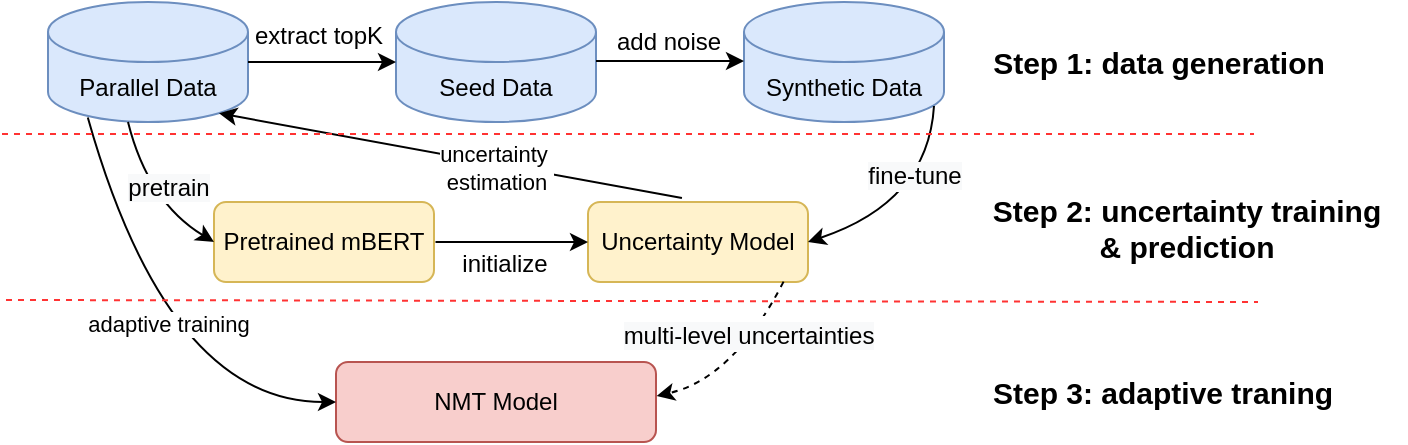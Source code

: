 <mxfile version="20.5.3" type="github">
  <diagram id="XSZD9BSyhmBb0wp4Pm1U" name="第 1 页">
    <mxGraphModel dx="621" dy="342" grid="0" gridSize="10" guides="1" tooltips="1" connect="1" arrows="1" fold="1" page="1" pageScale="1" pageWidth="827" pageHeight="1169" math="0" shadow="0">
      <root>
        <mxCell id="0" />
        <mxCell id="1" parent="0" />
        <mxCell id="0xg7Uc1ugJluwT9oKRFj-1" value="Parallel Data" style="shape=cylinder3;whiteSpace=wrap;html=1;boundedLbl=1;backgroundOutline=1;size=15;fillColor=#dae8fc;strokeColor=#6c8ebf;" vertex="1" parent="1">
          <mxGeometry x="116" y="180" width="100" height="60" as="geometry" />
        </mxCell>
        <mxCell id="0xg7Uc1ugJluwT9oKRFj-2" value="Seed Data" style="shape=cylinder3;whiteSpace=wrap;html=1;boundedLbl=1;backgroundOutline=1;size=15;fillColor=#dae8fc;strokeColor=#6c8ebf;" vertex="1" parent="1">
          <mxGeometry x="290" y="180" width="100" height="60" as="geometry" />
        </mxCell>
        <mxCell id="0xg7Uc1ugJluwT9oKRFj-3" value="Synthetic Data" style="shape=cylinder3;whiteSpace=wrap;html=1;boundedLbl=1;backgroundOutline=1;size=15;fillColor=#dae8fc;strokeColor=#6c8ebf;" vertex="1" parent="1">
          <mxGeometry x="464" y="180" width="100" height="60" as="geometry" />
        </mxCell>
        <mxCell id="0xg7Uc1ugJluwT9oKRFj-4" value="Pretrained mBERT" style="rounded=1;whiteSpace=wrap;html=1;fillColor=#fff2cc;strokeColor=#d6b656;" vertex="1" parent="1">
          <mxGeometry x="199" y="280" width="110" height="40" as="geometry" />
        </mxCell>
        <mxCell id="0xg7Uc1ugJluwT9oKRFj-6" value="NMT Model" style="rounded=1;whiteSpace=wrap;html=1;fillColor=#f8cecc;strokeColor=#b85450;" vertex="1" parent="1">
          <mxGeometry x="260" y="360" width="160" height="40" as="geometry" />
        </mxCell>
        <mxCell id="0xg7Uc1ugJluwT9oKRFj-7" value="Uncertainty Model" style="rounded=1;whiteSpace=wrap;html=1;fillColor=#fff2cc;strokeColor=#d6b656;" vertex="1" parent="1">
          <mxGeometry x="386" y="280" width="110" height="40" as="geometry" />
        </mxCell>
        <mxCell id="0xg7Uc1ugJluwT9oKRFj-8" value="" style="endArrow=classic;html=1;rounded=0;exitX=1;exitY=0.5;exitDx=0;exitDy=0;exitPerimeter=0;entryX=0;entryY=0.5;entryDx=0;entryDy=0;entryPerimeter=0;" edge="1" parent="1" source="0xg7Uc1ugJluwT9oKRFj-1" target="0xg7Uc1ugJluwT9oKRFj-2">
          <mxGeometry width="50" height="50" relative="1" as="geometry">
            <mxPoint x="306" y="400" as="sourcePoint" />
            <mxPoint x="356" y="350" as="targetPoint" />
          </mxGeometry>
        </mxCell>
        <mxCell id="0xg7Uc1ugJluwT9oKRFj-9" value="" style="endArrow=classic;html=1;rounded=0;exitX=1;exitY=0.5;exitDx=0;exitDy=0;exitPerimeter=0;entryX=0;entryY=0.5;entryDx=0;entryDy=0;entryPerimeter=0;" edge="1" parent="1">
          <mxGeometry width="50" height="50" relative="1" as="geometry">
            <mxPoint x="390" y="209.5" as="sourcePoint" />
            <mxPoint x="464" y="209.5" as="targetPoint" />
          </mxGeometry>
        </mxCell>
        <mxCell id="0xg7Uc1ugJluwT9oKRFj-12" value="" style="endArrow=classic;html=1;rounded=0;exitX=0.5;exitY=1;exitDx=0;exitDy=0;exitPerimeter=0;entryX=0;entryY=0.5;entryDx=0;entryDy=0;" edge="1" parent="1" target="0xg7Uc1ugJluwT9oKRFj-7">
          <mxGeometry width="50" height="50" relative="1" as="geometry">
            <mxPoint x="309.75" y="300" as="sourcePoint" />
            <mxPoint x="370.25" y="340" as="targetPoint" />
          </mxGeometry>
        </mxCell>
        <mxCell id="0xg7Uc1ugJluwT9oKRFj-15" value="" style="curved=1;endArrow=classic;html=1;rounded=0;entryX=0;entryY=0.5;entryDx=0;entryDy=0;exitX=0.199;exitY=0.963;exitDx=0;exitDy=0;exitPerimeter=0;" edge="1" parent="1" source="0xg7Uc1ugJluwT9oKRFj-1" target="0xg7Uc1ugJluwT9oKRFj-6">
          <mxGeometry width="50" height="50" relative="1" as="geometry">
            <mxPoint x="136" y="240" as="sourcePoint" />
            <mxPoint x="316" y="420" as="targetPoint" />
            <Array as="points">
              <mxPoint x="176" y="380" />
            </Array>
          </mxGeometry>
        </mxCell>
        <mxCell id="0xg7Uc1ugJluwT9oKRFj-24" value="adaptive training" style="edgeLabel;html=1;align=center;verticalAlign=middle;resizable=0;points=[];" vertex="1" connectable="0" parent="0xg7Uc1ugJluwT9oKRFj-15">
          <mxGeometry x="-0.178" y="14" relative="1" as="geometry">
            <mxPoint y="15" as="offset" />
          </mxGeometry>
        </mxCell>
        <mxCell id="0xg7Uc1ugJluwT9oKRFj-16" value="" style="curved=1;endArrow=classic;html=1;rounded=0;entryX=1;entryY=0.5;entryDx=0;entryDy=0;exitX=0.95;exitY=0.867;exitDx=0;exitDy=0;exitPerimeter=0;" edge="1" parent="1" source="0xg7Uc1ugJluwT9oKRFj-3" target="0xg7Uc1ugJluwT9oKRFj-7">
          <mxGeometry width="50" height="50" relative="1" as="geometry">
            <mxPoint x="566" y="230" as="sourcePoint" />
            <mxPoint x="556" y="390" as="targetPoint" />
            <Array as="points">
              <mxPoint x="556" y="280" />
            </Array>
          </mxGeometry>
        </mxCell>
        <mxCell id="0xg7Uc1ugJluwT9oKRFj-29" value="&lt;span style=&quot;font-size: 12px; background-color: rgb(248, 249, 250);&quot;&gt;fine-tune&lt;/span&gt;" style="edgeLabel;html=1;align=center;verticalAlign=middle;resizable=0;points=[];" vertex="1" connectable="0" parent="0xg7Uc1ugJluwT9oKRFj-16">
          <mxGeometry x="-0.37" y="-8" relative="1" as="geometry">
            <mxPoint as="offset" />
          </mxGeometry>
        </mxCell>
        <mxCell id="0xg7Uc1ugJluwT9oKRFj-17" value="" style="endArrow=classic;html=1;rounded=0;exitX=0.427;exitY=-0.05;exitDx=0;exitDy=0;exitPerimeter=0;entryX=0.855;entryY=1;entryDx=0;entryDy=-4.35;entryPerimeter=0;" edge="1" parent="1" source="0xg7Uc1ugJluwT9oKRFj-7" target="0xg7Uc1ugJluwT9oKRFj-1">
          <mxGeometry width="50" height="50" relative="1" as="geometry">
            <mxPoint x="226" y="220" as="sourcePoint" />
            <mxPoint x="300" y="220" as="targetPoint" />
          </mxGeometry>
        </mxCell>
        <mxCell id="0xg7Uc1ugJluwT9oKRFj-26" value="uncertainty&amp;nbsp;&lt;br&gt;estimation" style="edgeLabel;html=1;align=center;verticalAlign=middle;resizable=0;points=[];" vertex="1" connectable="0" parent="0xg7Uc1ugJluwT9oKRFj-17">
          <mxGeometry x="0.073" y="-1" relative="1" as="geometry">
            <mxPoint x="31" y="8" as="offset" />
          </mxGeometry>
        </mxCell>
        <mxCell id="0xg7Uc1ugJluwT9oKRFj-18" value="" style="curved=1;endArrow=classic;html=1;rounded=0;entryX=0;entryY=0.5;entryDx=0;entryDy=0;" edge="1" parent="1" target="0xg7Uc1ugJluwT9oKRFj-4">
          <mxGeometry width="50" height="50" relative="1" as="geometry">
            <mxPoint x="156" y="240" as="sourcePoint" />
            <mxPoint x="280" y="380" as="targetPoint" />
            <Array as="points">
              <mxPoint x="166" y="280" />
            </Array>
          </mxGeometry>
        </mxCell>
        <mxCell id="0xg7Uc1ugJluwT9oKRFj-30" value="&lt;span style=&quot;font-size: 12px; background-color: rgb(248, 249, 250);&quot;&gt;pretrain&lt;/span&gt;" style="edgeLabel;html=1;align=center;verticalAlign=middle;resizable=0;points=[];" vertex="1" connectable="0" parent="0xg7Uc1ugJluwT9oKRFj-18">
          <mxGeometry x="-0.186" y="4" relative="1" as="geometry">
            <mxPoint x="8" y="2" as="offset" />
          </mxGeometry>
        </mxCell>
        <mxCell id="0xg7Uc1ugJluwT9oKRFj-19" value="extract topK" style="text;html=1;align=center;verticalAlign=middle;resizable=0;points=[];autosize=1;strokeColor=none;fillColor=none;" vertex="1" parent="1">
          <mxGeometry x="210" y="184" width="82" height="26" as="geometry" />
        </mxCell>
        <mxCell id="0xg7Uc1ugJluwT9oKRFj-20" value="add noise" style="text;html=1;align=center;verticalAlign=middle;resizable=0;points=[];autosize=1;strokeColor=none;fillColor=none;" vertex="1" parent="1">
          <mxGeometry x="386" y="185" width="80" height="30" as="geometry" />
        </mxCell>
        <mxCell id="0xg7Uc1ugJluwT9oKRFj-27" value="initialize" style="text;html=1;align=center;verticalAlign=middle;resizable=0;points=[];autosize=1;strokeColor=none;fillColor=none;" vertex="1" parent="1">
          <mxGeometry x="309" y="296" width="70" height="30" as="geometry" />
        </mxCell>
        <mxCell id="0xg7Uc1ugJluwT9oKRFj-31" value="" style="endArrow=none;html=1;rounded=0;dashed=1;strokeColor=#FF3333;" edge="1" parent="1">
          <mxGeometry width="50" height="50" relative="1" as="geometry">
            <mxPoint x="93" y="246" as="sourcePoint" />
            <mxPoint x="719" y="246" as="targetPoint" />
          </mxGeometry>
        </mxCell>
        <mxCell id="0xg7Uc1ugJluwT9oKRFj-32" value="" style="endArrow=none;html=1;rounded=0;dashed=1;strokeColor=#FF3333;" edge="1" parent="1">
          <mxGeometry width="50" height="50" relative="1" as="geometry">
            <mxPoint x="95" y="329" as="sourcePoint" />
            <mxPoint x="721" y="330" as="targetPoint" />
          </mxGeometry>
        </mxCell>
        <mxCell id="0xg7Uc1ugJluwT9oKRFj-33" value="&lt;b&gt;&lt;font style=&quot;font-size: 15px;&quot;&gt;Step 1: data generation&lt;/font&gt;&lt;/b&gt;" style="text;html=1;align=center;verticalAlign=middle;resizable=0;points=[];autosize=1;strokeColor=none;fillColor=none;" vertex="1" parent="1">
          <mxGeometry x="579" y="195" width="184" height="30" as="geometry" />
        </mxCell>
        <mxCell id="0xg7Uc1ugJluwT9oKRFj-34" value="&lt;b&gt;&lt;font style=&quot;font-size: 15px;&quot;&gt;Step 2: uncertainty training&lt;br&gt;&amp;amp; prediction&lt;br&gt;&lt;/font&gt;&lt;/b&gt;" style="text;html=1;align=center;verticalAlign=middle;resizable=0;points=[];autosize=1;strokeColor=none;fillColor=none;" vertex="1" parent="1">
          <mxGeometry x="575" y="268" width="220" height="50" as="geometry" />
        </mxCell>
        <mxCell id="0xg7Uc1ugJluwT9oKRFj-35" value="&lt;b&gt;&lt;font style=&quot;font-size: 15px;&quot;&gt;Step 3: adaptive traning&lt;/font&gt;&lt;/b&gt;" style="text;html=1;align=center;verticalAlign=middle;resizable=0;points=[];autosize=1;strokeColor=none;fillColor=none;" vertex="1" parent="1">
          <mxGeometry x="579" y="360" width="188" height="30" as="geometry" />
        </mxCell>
        <mxCell id="0xg7Uc1ugJluwT9oKRFj-37" value="" style="curved=1;endArrow=classic;html=1;rounded=0;exitX=0.889;exitY=0.995;exitDx=0;exitDy=0;exitPerimeter=0;dashed=1;entryX=1.002;entryY=0.426;entryDx=0;entryDy=0;entryPerimeter=0;" edge="1" parent="1" source="0xg7Uc1ugJluwT9oKRFj-7" target="0xg7Uc1ugJluwT9oKRFj-6">
          <mxGeometry width="50" height="50" relative="1" as="geometry">
            <mxPoint x="469.0" y="320" as="sourcePoint" />
            <mxPoint x="421" y="377" as="targetPoint" />
            <Array as="points">
              <mxPoint x="459" y="368" />
            </Array>
          </mxGeometry>
        </mxCell>
        <mxCell id="0xg7Uc1ugJluwT9oKRFj-39" value="&lt;span style=&quot;font-size: 12px; background-color: rgb(248, 249, 250);&quot;&gt;multi-level uncertainties&lt;/span&gt;" style="edgeLabel;html=1;align=center;verticalAlign=middle;resizable=0;points=[];fontSize=15;spacing=1;" vertex="1" connectable="0" parent="0xg7Uc1ugJluwT9oKRFj-37">
          <mxGeometry x="-0.282" y="-3" relative="1" as="geometry">
            <mxPoint y="-3" as="offset" />
          </mxGeometry>
        </mxCell>
      </root>
    </mxGraphModel>
  </diagram>
</mxfile>
